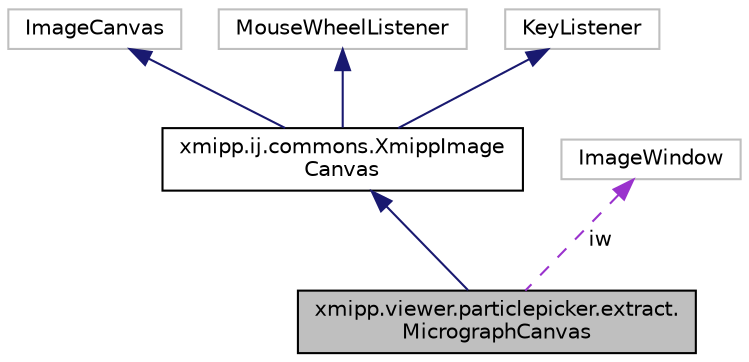 digraph "xmipp.viewer.particlepicker.extract.MicrographCanvas"
{
  edge [fontname="Helvetica",fontsize="10",labelfontname="Helvetica",labelfontsize="10"];
  node [fontname="Helvetica",fontsize="10",shape=record];
  Node5 [label="xmipp.viewer.particlepicker.extract.\lMicrographCanvas",height=0.2,width=0.4,color="black", fillcolor="grey75", style="filled", fontcolor="black"];
  Node6 -> Node5 [dir="back",color="midnightblue",fontsize="10",style="solid",fontname="Helvetica"];
  Node6 [label="xmipp.ij.commons.XmippImage\lCanvas",height=0.2,width=0.4,color="black", fillcolor="white", style="filled",URL="$classxmipp_1_1ij_1_1commons_1_1XmippImageCanvas.html"];
  Node7 -> Node6 [dir="back",color="midnightblue",fontsize="10",style="solid",fontname="Helvetica"];
  Node7 [label="ImageCanvas",height=0.2,width=0.4,color="grey75", fillcolor="white", style="filled"];
  Node8 -> Node6 [dir="back",color="midnightblue",fontsize="10",style="solid",fontname="Helvetica"];
  Node8 [label="MouseWheelListener",height=0.2,width=0.4,color="grey75", fillcolor="white", style="filled"];
  Node9 -> Node6 [dir="back",color="midnightblue",fontsize="10",style="solid",fontname="Helvetica"];
  Node9 [label="KeyListener",height=0.2,width=0.4,color="grey75", fillcolor="white", style="filled"];
  Node10 -> Node5 [dir="back",color="darkorchid3",fontsize="10",style="dashed",label=" iw" ,fontname="Helvetica"];
  Node10 [label="ImageWindow",height=0.2,width=0.4,color="grey75", fillcolor="white", style="filled"];
}
